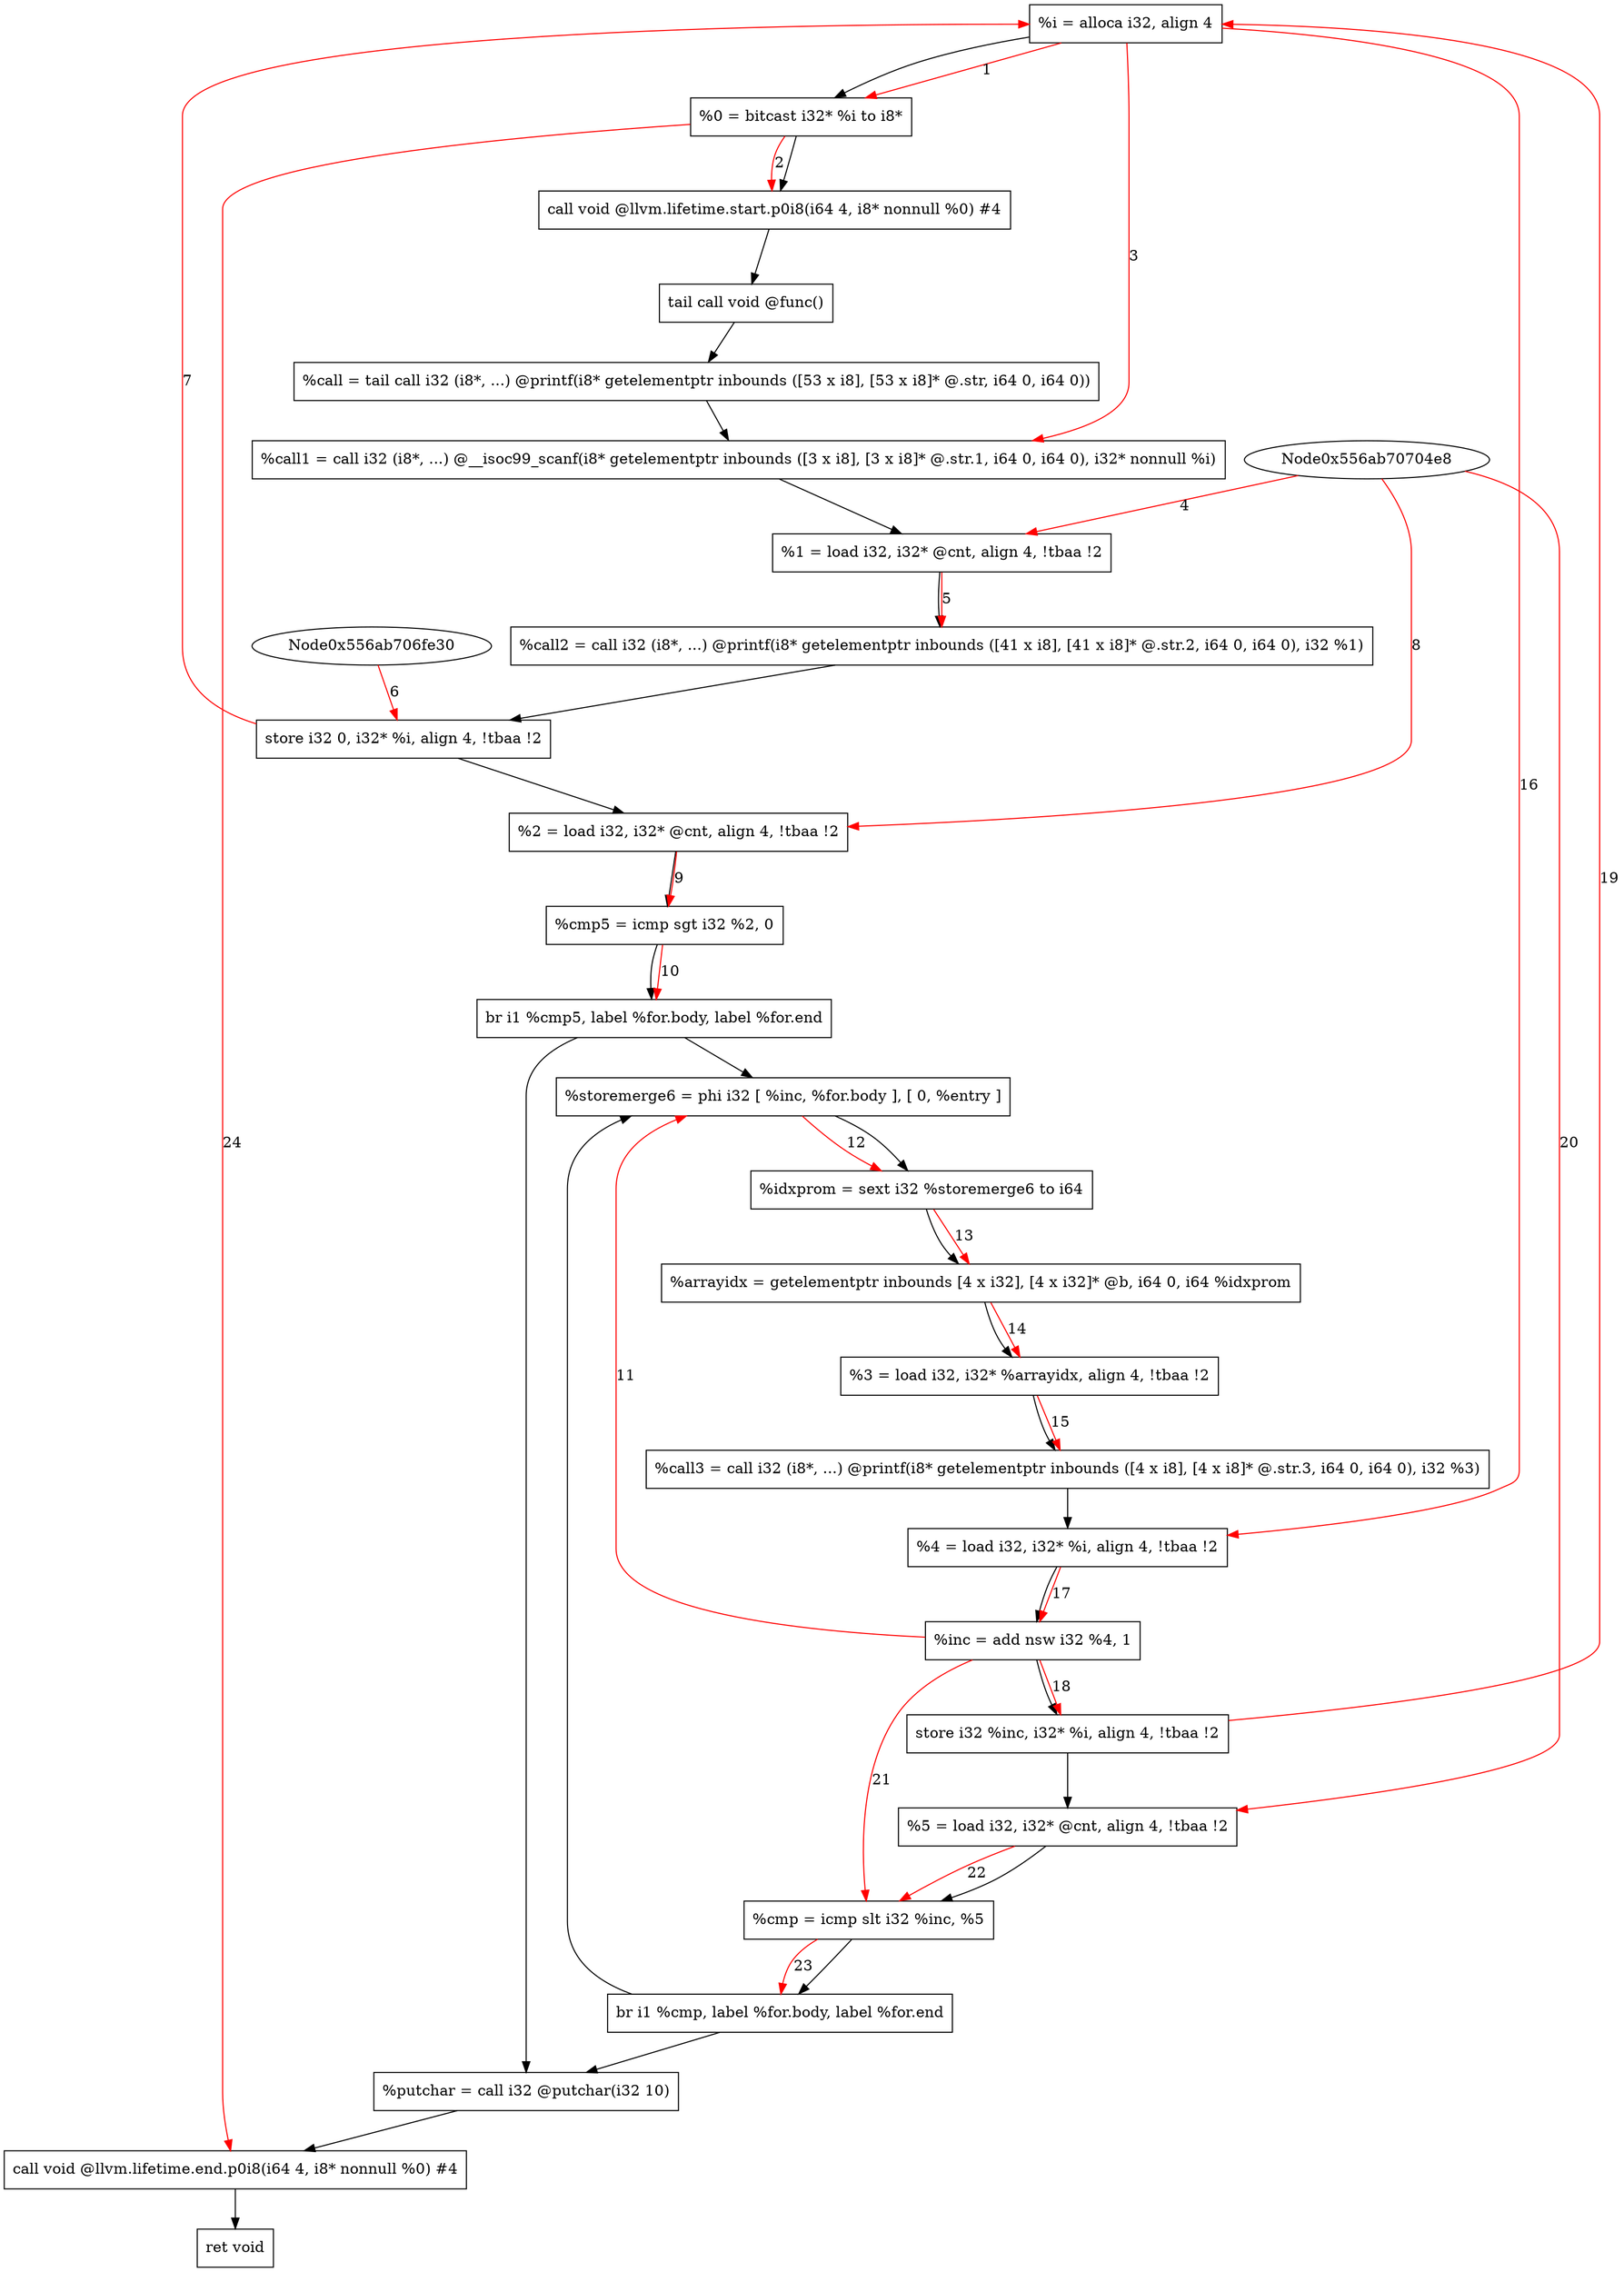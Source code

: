 digraph "CDFG for'main' function" {
	Node0x556ab707c028[shape=record, label="  %i = alloca i32, align 4"]
	Node0x556ab707cef8[shape=record, label="  %0 = bitcast i32* %i to i8*"]
	Node0x556ab707d108[shape=record, label="  call void @llvm.lifetime.start.p0i8(i64 4, i8* nonnull %0) #4"]
	Node0x556ab707d1c8[shape=record, label="  tail call void @func()"]
	Node0x556ab707d410[shape=record, label="  %call = tail call i32 (i8*, ...) @printf(i8* getelementptr inbounds ([53 x i8], [53 x i8]* @.str, i64 0, i64 0))"]
	Node0x556ab707d858[shape=record, label="  %call1 = call i32 (i8*, ...) @__isoc99_scanf(i8* getelementptr inbounds ([3 x i8], [3 x i8]* @.str.1, i64 0, i64 0), i32* nonnull %i)"]
	Node0x556ab707d918[shape=record, label="  %1 = load i32, i32* @cnt, align 4, !tbaa !2"]
	Node0x556ab707da48[shape=record, label="  %call2 = call i32 (i8*, ...) @printf(i8* getelementptr inbounds ([41 x i8], [41 x i8]* @.str.2, i64 0, i64 0), i32 %1)"]
	Node0x556ab707db20[shape=record, label="  store i32 0, i32* %i, align 4, !tbaa !2"]
	Node0x556ab707db88[shape=record, label="  %2 = load i32, i32* @cnt, align 4, !tbaa !2"]
	Node0x556ab707dc30[shape=record, label="  %cmp5 = icmp sgt i32 %2, 0"]
	Node0x556ab707de68[shape=record, label="  br i1 %cmp5, label %for.body, label %for.end"]
	Node0x556ab707df08[shape=record, label="  %storemerge6 = phi i32 [ %inc, %for.body ], [ 0, %entry ]"]
	Node0x556ab707dfe8[shape=record, label="  %idxprom = sext i32 %storemerge6 to i64"]
	Node0x556ab707e098[shape=record, label="  %arrayidx = getelementptr inbounds [4 x i32], [4 x i32]* @b, i64 0, i64 %idxprom"]
	Node0x556ab707e138[shape=record, label="  %3 = load i32, i32* %arrayidx, align 4, !tbaa !2"]
	Node0x556ab707e268[shape=record, label="  %call3 = call i32 (i8*, ...) @printf(i8* getelementptr inbounds ([4 x i8], [4 x i8]* @.str.3, i64 0, i64 0), i32 %3)"]
	Node0x556ab707e328[shape=record, label="  %4 = load i32, i32* %i, align 4, !tbaa !2"]
	Node0x556ab707e3f0[shape=record, label="  %inc = add nsw i32 %4, 1"]
	Node0x556ab707e600[shape=record, label="  store i32 %inc, i32* %i, align 4, !tbaa !2"]
	Node0x556ab707dd08[shape=record, label="  %5 = load i32, i32* @cnt, align 4, !tbaa !2"]
	Node0x556ab707e680[shape=record, label="  %cmp = icmp slt i32 %inc, %5"]
	Node0x556ab707e728[shape=record, label="  br i1 %cmp, label %for.body, label %for.end"]
	Node0x556ab707e850[shape=record, label="  %putchar = call i32 @putchar(i32 10)"]
	Node0x556ab707e9e8[shape=record, label="  call void @llvm.lifetime.end.p0i8(i64 4, i8* nonnull %0) #4"]
	Node0x556ab707ea90[shape=record, label="  ret void"]
	Node0x556ab707c028 -> Node0x556ab707cef8
	Node0x556ab707cef8 -> Node0x556ab707d108
	Node0x556ab707d108 -> Node0x556ab707d1c8
	Node0x556ab707d1c8 -> Node0x556ab707d410
	Node0x556ab707d410 -> Node0x556ab707d858
	Node0x556ab707d858 -> Node0x556ab707d918
	Node0x556ab707d918 -> Node0x556ab707da48
	Node0x556ab707da48 -> Node0x556ab707db20
	Node0x556ab707db20 -> Node0x556ab707db88
	Node0x556ab707db88 -> Node0x556ab707dc30
	Node0x556ab707dc30 -> Node0x556ab707de68
	Node0x556ab707de68 -> Node0x556ab707df08
	Node0x556ab707de68 -> Node0x556ab707e850
	Node0x556ab707df08 -> Node0x556ab707dfe8
	Node0x556ab707dfe8 -> Node0x556ab707e098
	Node0x556ab707e098 -> Node0x556ab707e138
	Node0x556ab707e138 -> Node0x556ab707e268
	Node0x556ab707e268 -> Node0x556ab707e328
	Node0x556ab707e328 -> Node0x556ab707e3f0
	Node0x556ab707e3f0 -> Node0x556ab707e600
	Node0x556ab707e600 -> Node0x556ab707dd08
	Node0x556ab707dd08 -> Node0x556ab707e680
	Node0x556ab707e680 -> Node0x556ab707e728
	Node0x556ab707e728 -> Node0x556ab707df08
	Node0x556ab707e728 -> Node0x556ab707e850
	Node0x556ab707e850 -> Node0x556ab707e9e8
	Node0x556ab707e9e8 -> Node0x556ab707ea90
edge [color=red]
	Node0x556ab707c028 -> Node0x556ab707cef8[label="1"]
	Node0x556ab707cef8 -> Node0x556ab707d108[label="2"]
	Node0x556ab707c028 -> Node0x556ab707d858[label="3"]
	Node0x556ab70704e8 -> Node0x556ab707d918[label="4"]
	Node0x556ab707d918 -> Node0x556ab707da48[label="5"]
	Node0x556ab706fe30 -> Node0x556ab707db20[label="6"]
	Node0x556ab707db20 -> Node0x556ab707c028[label="7"]
	Node0x556ab70704e8 -> Node0x556ab707db88[label="8"]
	Node0x556ab707db88 -> Node0x556ab707dc30[label="9"]
	Node0x556ab707dc30 -> Node0x556ab707de68[label="10"]
	Node0x556ab707e3f0 -> Node0x556ab707df08[label="11"]
	Node0x556ab707df08 -> Node0x556ab707dfe8[label="12"]
	Node0x556ab707dfe8 -> Node0x556ab707e098[label="13"]
	Node0x556ab707e098 -> Node0x556ab707e138[label="14"]
	Node0x556ab707e138 -> Node0x556ab707e268[label="15"]
	Node0x556ab707c028 -> Node0x556ab707e328[label="16"]
	Node0x556ab707e328 -> Node0x556ab707e3f0[label="17"]
	Node0x556ab707e3f0 -> Node0x556ab707e600[label="18"]
	Node0x556ab707e600 -> Node0x556ab707c028[label="19"]
	Node0x556ab70704e8 -> Node0x556ab707dd08[label="20"]
	Node0x556ab707e3f0 -> Node0x556ab707e680[label="21"]
	Node0x556ab707dd08 -> Node0x556ab707e680[label="22"]
	Node0x556ab707e680 -> Node0x556ab707e728[label="23"]
	Node0x556ab707cef8 -> Node0x556ab707e9e8[label="24"]
}
